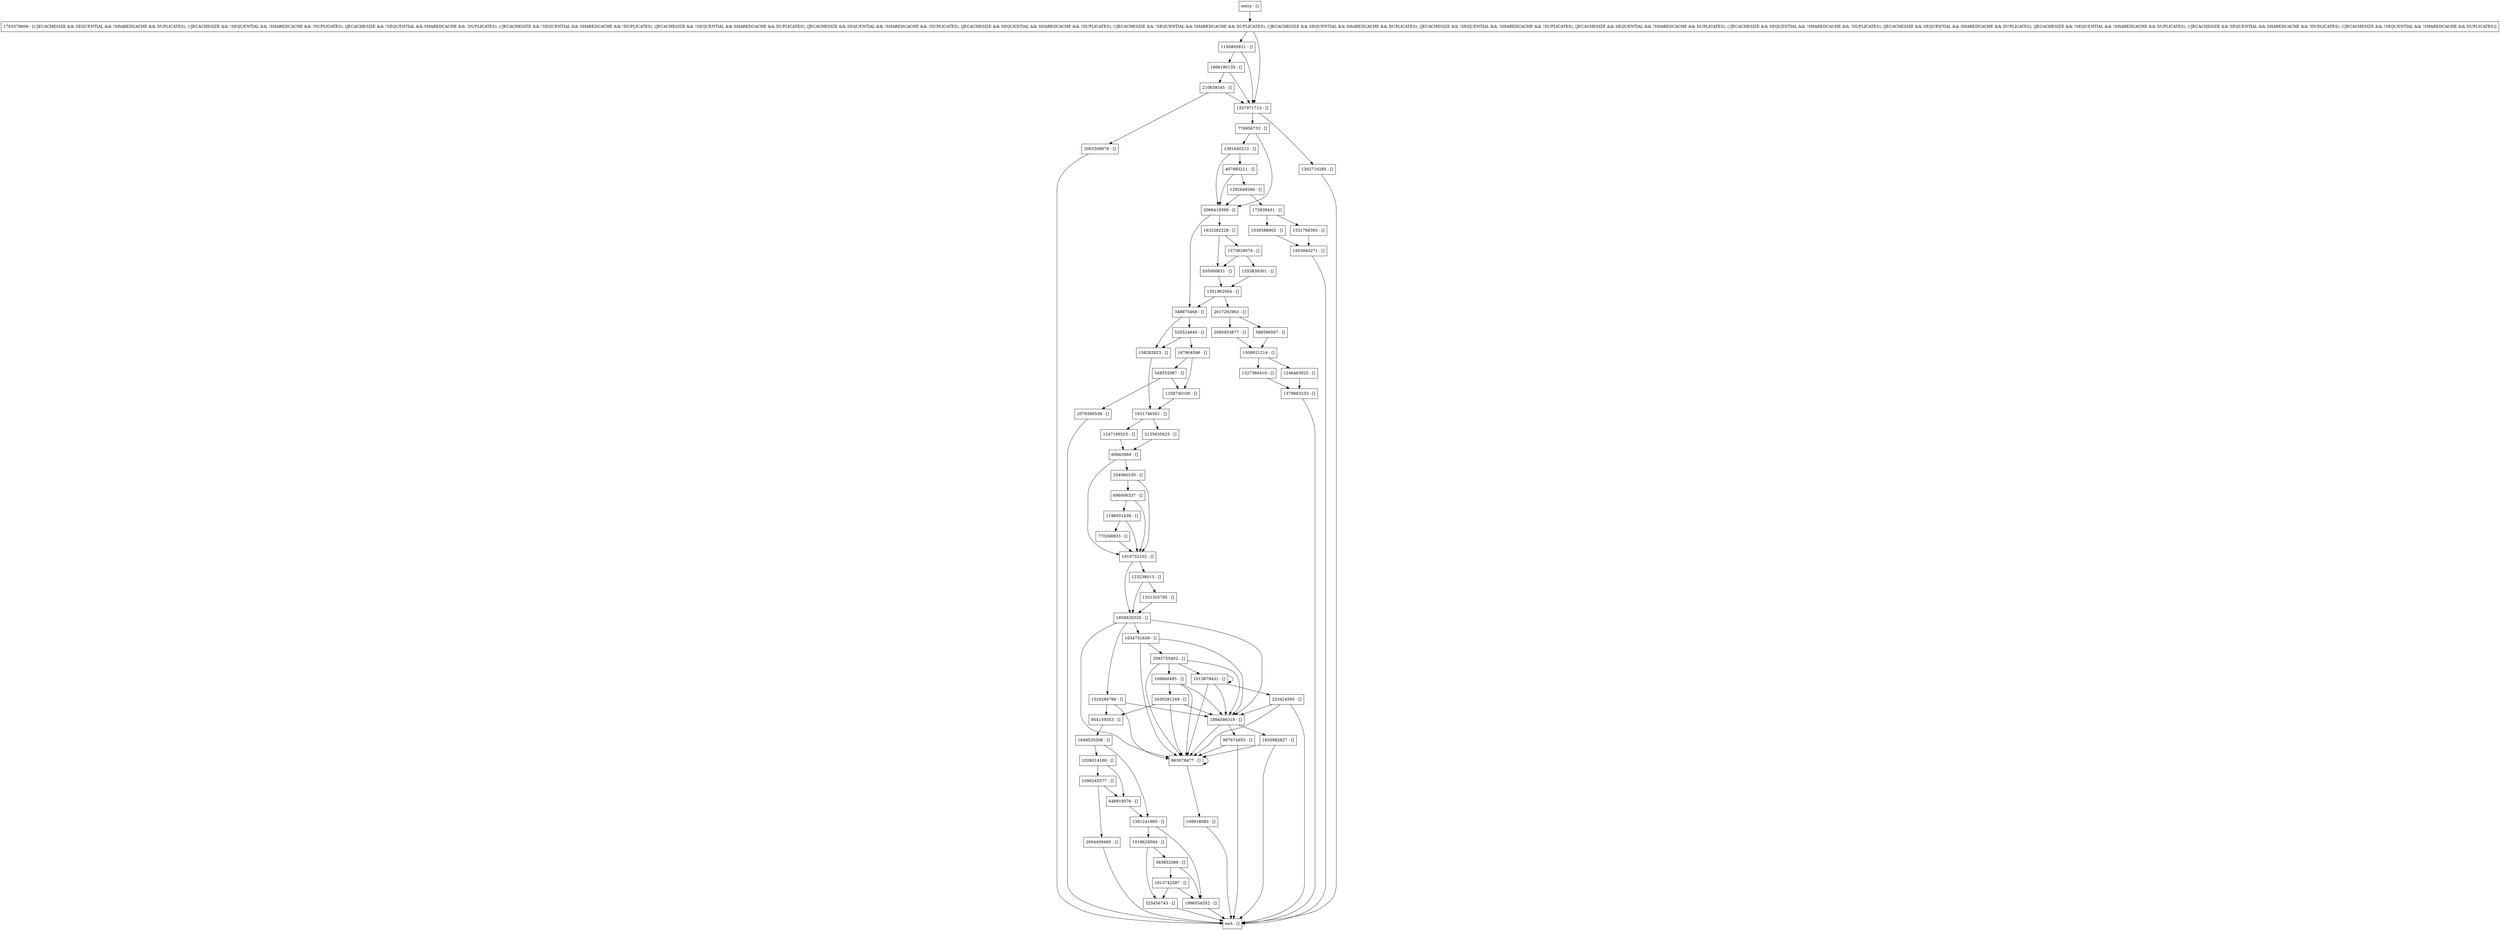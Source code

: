 digraph logInternal {
node [shape=record];
254060530 [label="254060530 - []"];
2135635625 [label="2135635625 - []"];
1391241985 [label="1391241985 - []"];
1246463625 [label="1246463625 - []"];
1196051439 [label="1196051439 - []"];
520524845 [label="520524845 - []"];
770268933 [label="770268933 - []"];
907674953 [label="907674953 - []"];
1649520306 [label="1649520306 - []"];
1557971713 [label="1557971713 - []"];
109918083 [label="109918083 - []"];
2079390538 [label="2079390538 - []"];
123238013 [label="123238013 - []"];
1531768393 [label="1531768393 - []"];
1508921214 [label="1508921214 - []"];
1034731639 [label="1034731639 - []"];
2017292963 [label="2017292963 - []"];
535000831 [label="535000831 - []"];
1632382228 [label="1632382228 - []"];
407885211 [label="407885211 - []"];
1527366410 [label="1527366410 - []"];
325456743 [label="325456743 - []"];
entry [label="entry - []"];
exit [label="exit - []"];
1351962954 [label="1351962954 - []"];
1910732102 [label="1910732102 - []"];
2030281249 [label="2030281249 - []"];
954159353 [label="954159353 - []"];
167904596 [label="167904596 - []"];
2095953877 [label="2095953877 - []"];
2062755402 [label="2062755402 - []"];
348875468 [label="348875468 - []"];
696006337 [label="696006337 - []"];
2002508076 [label="2002508076 - []"];
776956733 [label="776956733 - []"];
1018628594 [label="1018628594 - []"];
1090245577 [label="1090245577 - []"];
1953940271 [label="1953940271 - []"];
60663969 [label="60663969 - []"];
1763378606 [label="1763378606 - [(!JECACHESIZE && SEQUENTIAL && !SHAREDCACHE && DUPLICATES), (!JECACHESIZE && !SEQUENTIAL && !SHAREDCACHE && !DUPLICATES), (JECACHESIZE && !SEQUENTIAL && SHAREDCACHE && !DUPLICATES), (!JECACHESIZE && !SEQUENTIAL && SHAREDCACHE && !DUPLICATES), (JECACHESIZE && !SEQUENTIAL && SHAREDCACHE && DUPLICATES), (JECACHESIZE && SEQUENTIAL && !SHAREDCACHE && !DUPLICATES), (JECACHESIZE && SEQUENTIAL && SHAREDCACHE && !DUPLICATES), (!JECACHESIZE && !SEQUENTIAL && SHAREDCACHE && DUPLICATES), (!JECACHESIZE && SEQUENTIAL && SHAREDCACHE && DUPLICATES), (JECACHESIZE && !SEQUENTIAL && !SHAREDCACHE && !DUPLICATES), (JECACHESIZE && SEQUENTIAL && !SHAREDCACHE && DUPLICATES), (!JECACHESIZE && SEQUENTIAL && !SHAREDCACHE && !DUPLICATES), (JECACHESIZE && SEQUENTIAL && SHAREDCACHE && DUPLICATES), (JECACHESIZE && !SEQUENTIAL && !SHAREDCACHE && DUPLICATES), (!JECACHESIZE && SEQUENTIAL && SHAREDCACHE && !DUPLICATES), (!JECACHESIZE && !SEQUENTIAL && !SHAREDCACHE && DUPLICATES)]"];
233424593 [label="233424593 - []"];
1894586319 [label="1894586319 - []"];
863078477 [label="863078477 - []"];
1150805811 [label="1150805811 - []"];
549552087 [label="549552087 - []"];
2068418399 [label="2068418399 - []"];
1573829074 [label="1573829074 - []"];
1835982827 [label="1835982827 - []"];
1858826320 [label="1858826320 - []"];
1666190135 [label="1666190135 - []"];
1524284766 [label="1524284766 - []"];
648919576 [label="648919576 - []"];
210639345 [label="210639345 - []"];
1036588902 [label="1036588902 - []"];
1358740100 [label="1358740100 - []"];
1631746501 [label="1631746501 - []"];
1247190525 [label="1247190525 - []"];
1391640212 [label="1391640212 - []"];
1813742587 [label="1813742587 - []"];
172839431 [label="172839431 - []"];
588596567 [label="588596567 - []"];
1292649260 [label="1292649260 - []"];
1013879431 [label="1013879431 - []"];
158282823 [label="158282823 - []"];
1353839301 [label="1353839301 - []"];
1331335785 [label="1331335785 - []"];
1996554352 [label="1996554352 - []"];
1379863233 [label="1379863233 - []"];
583852086 [label="583852086 - []"];
2004409460 [label="2004409460 - []"];
1302710285 [label="1302710285 - []"];
1026014160 [label="1026014160 - []"];
108660495 [label="108660495 - []"];
entry;
exit;
254060530 -> 1910732102;
254060530 -> 696006337;
2135635625 -> 60663969;
1391241985 -> 1018628594;
1391241985 -> 1996554352;
1246463625 -> 1379863233;
1196051439 -> 770268933;
1196051439 -> 1910732102;
520524845 -> 158282823;
520524845 -> 167904596;
770268933 -> 1910732102;
907674953 -> exit;
907674953 -> 863078477;
1649520306 -> 1026014160;
1649520306 -> 1391241985;
1557971713 -> 1302710285;
1557971713 -> 776956733;
109918083 -> exit;
2079390538 -> exit;
123238013 -> 1331335785;
123238013 -> 1858826320;
1531768393 -> 1953940271;
1508921214 -> 1246463625;
1508921214 -> 1527366410;
1034731639 -> 1894586319;
1034731639 -> 863078477;
1034731639 -> 2062755402;
2017292963 -> 2095953877;
2017292963 -> 588596567;
535000831 -> 1351962954;
1632382228 -> 535000831;
1632382228 -> 1573829074;
407885211 -> 2068418399;
407885211 -> 1292649260;
1527366410 -> 1379863233;
325456743 -> exit;
entry -> 1763378606;
1351962954 -> 2017292963;
1351962954 -> 348875468;
1910732102 -> 123238013;
1910732102 -> 1858826320;
2030281249 -> 954159353;
2030281249 -> 1894586319;
2030281249 -> 863078477;
954159353 -> 1649520306;
167904596 -> 549552087;
167904596 -> 1358740100;
2095953877 -> 1508921214;
2062755402 -> 1013879431;
2062755402 -> 1894586319;
2062755402 -> 863078477;
2062755402 -> 108660495;
348875468 -> 158282823;
348875468 -> 520524845;
696006337 -> 1910732102;
696006337 -> 1196051439;
2002508076 -> exit;
776956733 -> 1391640212;
776956733 -> 2068418399;
1018628594 -> 325456743;
1018628594 -> 583852086;
1090245577 -> 648919576;
1090245577 -> 2004409460;
1953940271 -> exit;
60663969 -> 254060530;
60663969 -> 1910732102;
1763378606 -> 1150805811;
1763378606 -> 1557971713;
233424593 -> exit;
233424593 -> 1894586319;
233424593 -> 863078477;
1894586319 -> 907674953;
1894586319 -> 863078477;
1894586319 -> 1835982827;
863078477 -> 109918083;
863078477 -> 863078477;
1150805811 -> 1666190135;
1150805811 -> 1557971713;
549552087 -> 2079390538;
549552087 -> 1358740100;
2068418399 -> 1632382228;
2068418399 -> 348875468;
1573829074 -> 1353839301;
1573829074 -> 535000831;
1835982827 -> exit;
1835982827 -> 863078477;
1858826320 -> 1034731639;
1858826320 -> 1524284766;
1858826320 -> 1894586319;
1858826320 -> 863078477;
1666190135 -> 210639345;
1666190135 -> 1557971713;
1524284766 -> 954159353;
1524284766 -> 1894586319;
1524284766 -> 863078477;
648919576 -> 1391241985;
210639345 -> 1557971713;
210639345 -> 2002508076;
1036588902 -> 1953940271;
1358740100 -> 1631746501;
1631746501 -> 1247190525;
1631746501 -> 2135635625;
1247190525 -> 60663969;
1391640212 -> 2068418399;
1391640212 -> 407885211;
1813742587 -> 325456743;
1813742587 -> 1996554352;
172839431 -> 1531768393;
172839431 -> 1036588902;
588596567 -> 1508921214;
1292649260 -> 172839431;
1292649260 -> 2068418399;
1013879431 -> 1013879431;
1013879431 -> 233424593;
1013879431 -> 1894586319;
1013879431 -> 863078477;
158282823 -> 1631746501;
1353839301 -> 1351962954;
1331335785 -> 1858826320;
1996554352 -> exit;
1379863233 -> exit;
583852086 -> 1996554352;
583852086 -> 1813742587;
2004409460 -> exit;
1302710285 -> exit;
1026014160 -> 1090245577;
1026014160 -> 648919576;
108660495 -> 2030281249;
108660495 -> 1894586319;
108660495 -> 863078477;
}
